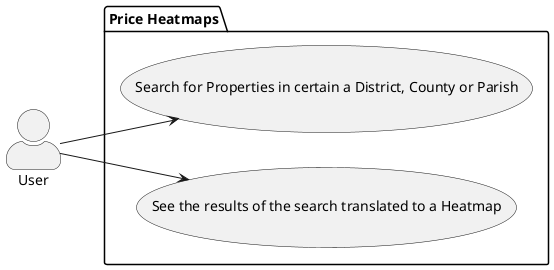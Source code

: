 @startuml UseCaseDiagram

left to right direction
skinparam actorStyle awesome

actor "User" as U


package "Price Heatmaps"{
    usecase "Search for Properties in certain a District, County or Parish" as UC1
    usecase "See the results of the search translated to a Heatmap" as UC2
}

U --> UC1
U --> UC2
